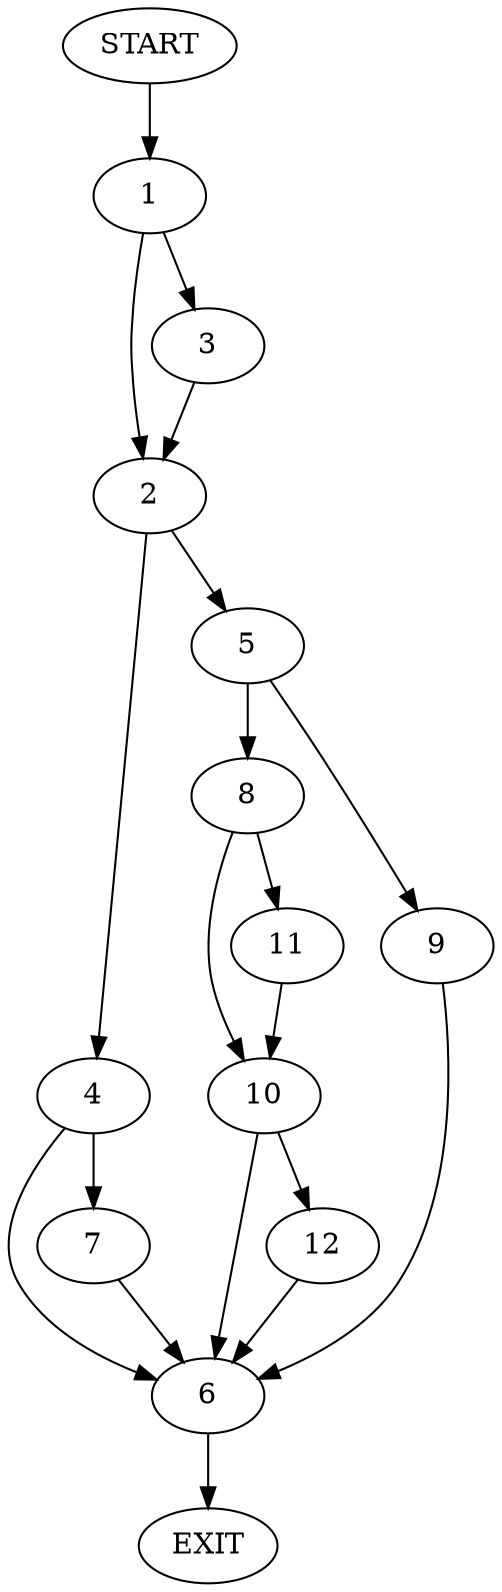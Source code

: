 digraph {
0 [label="START"]
13 [label="EXIT"]
0 -> 1
1 -> 2
1 -> 3
3 -> 2
2 -> 4
2 -> 5
4 -> 6
4 -> 7
5 -> 8
5 -> 9
6 -> 13
7 -> 6
9 -> 6
8 -> 10
8 -> 11
10 -> 12
10 -> 6
11 -> 10
12 -> 6
}
